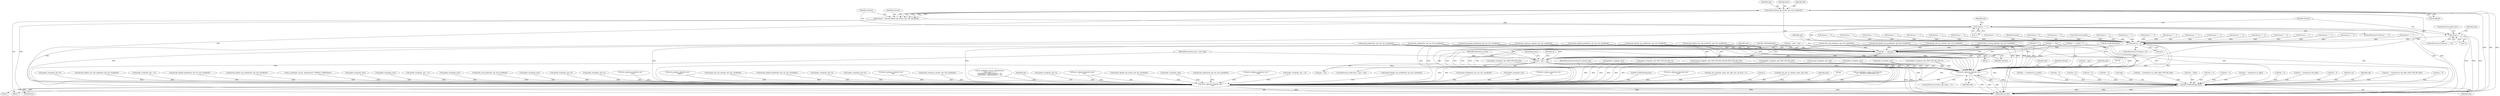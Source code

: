 digraph "0_tcpdump_af2cf04a9394c1a56227c2289ae8da262828294a@pointer" {
"1001521" [label="(Call,decode_labeled_vpn_l2(ndo, tptr, buf, sizeof(buf)))"];
"1001519" [label="(Call,advance = decode_labeled_vpn_l2(ndo, tptr, buf, sizeof(buf)))"];
"1001528" [label="(Call,advance == -1)"];
"1001538" [label="(Call,advance == -2)"];
"1001649" [label="(Call,advance < 0)"];
"1001653" [label="(Call,tptr += advance)"];
"1001186" [label="(Call,tptr < pptr + len)"];
"1001634" [label="(Call,print_unknown_data(ndo, tptr, \"\n\t    \", tlen))"];
"1001616" [label="(Call,ND_TCHECK2(*tptr,tlen))"];
"1002940" [label="(Call,print_unknown_data(ndo, pptr, \"\n\t    \", len))"];
"1001187" [label="(Identifier,tptr)"];
"1001417" [label="(Call,advance == -1)"];
"1001837" [label="(Call,decode_prefix6(ndo, tptr, len, buf, sizeof(buf)))"];
"1001523" [label="(Identifier,tptr)"];
"1000568" [label="(Call,ipaddr_string(ndo, tptr))"];
"1001560" [label="(Call,advance == -1)"];
"1001394" [label="(Call,advance == -2)"];
"1002397" [label="(Call,print_unknown_data(ndo, tptr, \"\n\t      \", 8))"];
"1000332" [label="(Call,ipaddr_string(ndo, tptr))"];
"1000702" [label="(Call,tlen = nhlen)"];
"1001530" [label="(Call,-1)"];
"1001981" [label="(Call,decode_clnp_prefix(ndo, tptr, buf, sizeof(buf)))"];
"1002535" [label="(Call,ipaddr_string(ndo, tptr))"];
"1001298" [label="(Call,advance == -2)"];
"1001540" [label="(Call,-2)"];
"1001636" [label="(Identifier,tptr)"];
"1001640" [label="(Identifier,advance)"];
"1001330" [label="(Call,advance == -2)"];
"1002222" [label="(Call,ipaddr_string(ndo, tptr+4))"];
"1002238" [label="(Call,ipaddr_string(ndo, tptr+2))"];
"1001634" [label="(Call,print_unknown_data(ndo, tptr, \"\n\t    \", tlen))"];
"1001570" [label="(Call,advance == -2)"];
"1002571" [label="(Call,print_unknown_data(ndo, tptr, \"\n\t      \", tlen))"];
"1001313" [label="(Call,decode_rt_routing_info(ndo, tptr, buf, sizeof(buf)))"];
"1001616" [label="(Call,ND_TCHECK2(*tptr,tlen))"];
"1002654" [label="(Call,print_unknown_data(ndo, tptr,\"\n\t      \", length))"];
"1002045" [label="(Call,decode_mdt_vpn_nlri(ndo, tptr, buf, sizeof(buf)))"];
"1000794" [label="(Call,tlen = 0)"];
"1001877" [label="(Call,decode_labeled_prefix6(ndo, tptr, len, buf, sizeof(buf)))"];
"1000129" [label="(MethodParameterIn,u_int len)"];
"1002501" [label="(Call,ipaddr_string(ndo, tptr+4))"];
"1001000" [label="(Call,tlen = 0)"];
"1001496" [label="(Call,advance == -1)"];
"1000771" [label="(Call,tlen -= sizeof(struct in_addr))"];
"1001249" [label="(Call,advance == -1)"];
"1000768" [label="(Call,ipaddr_string(ndo, tptr))"];
"1002077" [label="(Call,decode_multicast_vpn(ndo, tptr, buf, sizeof(buf)))"];
"1001172" [label="(Call,tptr += tptr[0] + 1)"];
"1001653" [label="(Call,tptr += advance)"];
"1001241" [label="(Call,decode_labeled_prefix4(ndo, tptr, len, buf, sizeof(buf)))"];
"1000259" [label="(Call,as_printf(ndo, astostr, sizeof(astostr),\n\t\t\t\tas_size == 2 ?\n\t\t\t\tEXTRACT_16BITS(&tptr[2 + i]) :\n\t\t\t\tEXTRACT_32BITS(&tptr[2 + i])))"];
"1000940" [label="(Call,tlen = 0)"];
"1000865" [label="(Call,tlen -= sizeof(struct in6_addr))"];
"1000888" [label="(Call,tlen = 0)"];
"1002941" [label="(Identifier,ndo)"];
"1002303" [label="(Call,ipaddr_string(ndo, tptr+2))"];
"1001434" [label="(Call,advance == -3)"];
"1002921" [label="(Call,print_unknown_data(ndo, pptr, \"\n\t    \", len))"];
"1001198" [label="(Block,)"];
"1001949" [label="(Call,decode_labeled_vpn_l2(ndo, tptr, buf, sizeof(buf)))"];
"1000146" [label="(Call,tlen=len)"];
"1001655" [label="(Identifier,advance)"];
"1001622" [label="(Identifier,ndo)"];
"1002518" [label="(Call,ipaddr_string(ndo, tptr))"];
"1000915" [label="(Call,tlen -= (sizeof(struct in6_addr)+BGP_VPN_RD_LEN))"];
"1001191" [label="(Block,)"];
"1002940" [label="(Call,print_unknown_data(ndo, pptr, \"\n\t    \", len))"];
"1002950" [label="(MethodReturn,RET)"];
"1001725" [label="(Call,decode_prefix4(ndo, tptr, len, buf, sizeof(buf)))"];
"1001019" [label="(Call,isonsap_string(ndo, tptr+BGP_VPN_RD_LEN,tlen-BGP_VPN_RD_LEN))"];
"1000846" [label="(Call,tlen = 0)"];
"1000959" [label="(Call,tlen -= (sizeof(struct in_addr)))"];
"1001352" [label="(Call,advance == -1)"];
"1000128" [label="(MethodParameterIn,const u_char *pptr)"];
"1001522" [label="(Identifier,ndo)"];
"1001638" [label="(Identifier,tlen)"];
"1001474" [label="(Call,advance == -3)"];
"1001077" [label="(Call,ip6addr_string(ndo, tptr+BGP_VPN_RD_LEN+3))"];
"1002128" [label="(Call,print_unknown_data(ndo, tptr-3, \"\n\t    \", tlen))"];
"1000429" [label="(Call,ipaddr_string(ndo, tptr + 4))"];
"1001281" [label="(Call,decode_labeled_vpn_prefix4(ndo, tptr, buf, sizeof(buf)))"];
"1001288" [label="(Call,advance == -1)"];
"1001917" [label="(Call,decode_labeled_vpn_prefix6(ndo, tptr, buf, sizeof(buf)))"];
"1000143" [label="(Call,tptr = pptr)"];
"1001527" [label="(ControlStructure,if (advance == -1))"];
"1001048" [label="(Call,ipaddr_string(ndo, tptr+BGP_VPN_RD_LEN+4))"];
"1001553" [label="(Call,decode_clnp_prefix(ndo, tptr, buf, sizeof(buf)))"];
"1001529" [label="(Identifier,advance)"];
"1001546" [label="(Identifier,ndo)"];
"1001525" [label="(Call,sizeof(buf))"];
"1001542" [label="(ControlStructure,goto trunc;)"];
"1001649" [label="(Call,advance < 0)"];
"1001160" [label="(Call,ND_TCHECK(tptr[0]))"];
"1001201" [label="(Call,decode_prefix4(ndo, tptr, len, buf, sizeof(buf)))"];
"1001537" [label="(ControlStructure,if (advance == -2))"];
"1000910" [label="(Call,ip6addr_string(ndo, tptr+BGP_VPN_RD_LEN))"];
"1001457" [label="(Call,advance == -1)"];
"1001519" [label="(Call,advance = decode_labeled_vpn_l2(ndo, tptr, buf, sizeof(buf)))"];
"1000978" [label="(Call,isonsap_string(ndo, tptr, tlen))"];
"1001087" [label="(Call,tlen = 0)"];
"1001130" [label="(Call,tptr += tlen)"];
"1001188" [label="(Call,pptr + len)"];
"1002317" [label="(Call,ipaddr_string(ndo, tptr+2))"];
"1001524" [label="(Identifier,buf)"];
"1001506" [label="(Call,advance == -2)"];
"1000126" [label="(MethodParameterIn,netdissect_options *ndo)"];
"1001539" [label="(Identifier,advance)"];
"1001648" [label="(ControlStructure,if (advance < 0))"];
"1001619" [label="(Identifier,tlen)"];
"1000683" [label="(Call,print_unknown_data(ndo, tptr, \"\n\t    \", tlen))"];
"1000862" [label="(Call,ip6addr_string(ndo, tptr))"];
"1001592" [label="(Call,advance == -1)"];
"1002936" [label="(Call,ND_TCHECK2(*pptr,len))"];
"1001528" [label="(Call,advance == -1)"];
"1001635" [label="(Identifier,ndo)"];
"1001384" [label="(Call,advance == -1)"];
"1001133" [label="(Call,ND_TCHECK(tptr[0]))"];
"1001521" [label="(Call,decode_labeled_vpn_l2(ndo, tptr, buf, sizeof(buf)))"];
"1000719" [label="(Call,tlen > 0)"];
"1001111" [label="(Call,print_unknown_data(ndo, tptr, \"\n\t    \", tlen))"];
"1001602" [label="(Call,advance == -2)"];
"1002828" [label="(Call,bgp_attr_print(ndo, atype, tptr, alen, attr_set_level + 1))"];
"1001656" [label="(JumpTarget,done:)"];
"1002946" [label="(Literal,1)"];
"1001142" [label="(Call,tptr++)"];
"1000201" [label="(Call,bgp_attr_get_as_size(ndo, atype, pptr, len))"];
"1001637" [label="(Literal,\"\n\t    \")"];
"1002942" [label="(Identifier,pptr)"];
"1001489" [label="(Call,decode_labeled_vpn_prefix6(ndo, tptr, buf, sizeof(buf)))"];
"1002943" [label="(Literal,\"\n\t    \")"];
"1002256" [label="(Call,as_printf(ndo, astostr, sizeof(astostr),\n\t\t\t    EXTRACT_32BITS(tptr+2)))"];
"1001642" [label="(Call,tptr = pptr + len)"];
"1002480" [label="(Call,ipaddr_string(ndo, tptr+4))"];
"1001362" [label="(Call,advance == -2)"];
"1001650" [label="(Identifier,advance)"];
"1001538" [label="(Call,advance == -2)"];
"1000985" [label="(Call,tlen = 0)"];
"1002013" [label="(Call,decode_labeled_vpn_clnp_prefix(ndo, tptr, buf, sizeof(buf)))"];
"1001639" [label="(Call,advance = 0)"];
"1001449" [label="(Call,decode_labeled_prefix6(ndo, tptr, len, buf, sizeof(buf)))"];
"1001185" [label="(ControlStructure,while (tptr < pptr + len))"];
"1001520" [label="(Identifier,advance)"];
"1001226" [label="(Call,advance == -3)"];
"1002944" [label="(Identifier,len)"];
"1000464" [label="(Call,ipaddr_string(ndo, tptr + 4))"];
"1001195" [label="(Identifier,af)"];
"1001377" [label="(Call,decode_mdt_vpn_nlri(ndo, tptr, buf, sizeof(buf)))"];
"1001765" [label="(Call,decode_labeled_prefix4(ndo, tptr, len, buf, sizeof(buf)))"];
"1000752" [label="(Call,tlen = 0)"];
"1001585" [label="(Call,decode_labeled_vpn_clnp_prefix(ndo, tptr, buf, sizeof(buf)))"];
"1001805" [label="(Call,decode_labeled_vpn_prefix4(ndo, tptr, buf, sizeof(buf)))"];
"1002935" [label="(Block,)"];
"1000956" [label="(Call,ipaddr_string(ndo, tptr))"];
"1001186" [label="(Call,tptr < pptr + len)"];
"1000816" [label="(Call,ipaddr_string(ndo, tptr+BGP_VPN_RD_LEN))"];
"1002682" [label="(Call,as_printf(ndo, astostr, sizeof(astostr), EXTRACT_32BITS(tptr)))"];
"1001654" [label="(Identifier,tptr)"];
"1001534" [label="(Identifier,ndo)"];
"1001345" [label="(Call,decode_multicast_vpn(ndo, tptr, buf, sizeof(buf)))"];
"1000599" [label="(Call,ipaddr_string(ndo, tptr))"];
"1002555" [label="(Call,ipaddr_string(ndo, tptr))"];
"1001651" [label="(Literal,0)"];
"1001652" [label="(ControlStructure,break;)"];
"1001617" [label="(Call,*tptr)"];
"1001409" [label="(Call,decode_prefix6(ndo, tptr, len, buf, sizeof(buf)))"];
"1000821" [label="(Call,tlen -= (sizeof(struct in_addr)+BGP_VPN_RD_LEN))"];
"1001209" [label="(Call,advance == -1)"];
"1001320" [label="(Call,advance == -1)"];
"1000409" [label="(Call,ipaddr_string(ndo, tptr + 2))"];
"1001628" [label="(ControlStructure,if (ndo->ndo_vflag <= 1))"];
"1001266" [label="(Call,advance == -3)"];
"1001521" -> "1001519"  [label="AST: "];
"1001521" -> "1001525"  [label="CFG: "];
"1001522" -> "1001521"  [label="AST: "];
"1001523" -> "1001521"  [label="AST: "];
"1001524" -> "1001521"  [label="AST: "];
"1001525" -> "1001521"  [label="AST: "];
"1001519" -> "1001521"  [label="CFG: "];
"1001521" -> "1002950"  [label="DDG: "];
"1001521" -> "1002950"  [label="DDG: "];
"1001521" -> "1002950"  [label="DDG: "];
"1001521" -> "1001519"  [label="DDG: "];
"1001521" -> "1001519"  [label="DDG: "];
"1001521" -> "1001519"  [label="DDG: "];
"1001521" -> "1001634"  [label="DDG: "];
"1001521" -> "1001653"  [label="DDG: "];
"1001521" -> "1002940"  [label="DDG: "];
"1001519" -> "1001198"  [label="AST: "];
"1001520" -> "1001519"  [label="AST: "];
"1001529" -> "1001519"  [label="CFG: "];
"1001519" -> "1002950"  [label="DDG: "];
"1001519" -> "1001528"  [label="DDG: "];
"1001528" -> "1001527"  [label="AST: "];
"1001528" -> "1001530"  [label="CFG: "];
"1001529" -> "1001528"  [label="AST: "];
"1001530" -> "1001528"  [label="AST: "];
"1001534" -> "1001528"  [label="CFG: "];
"1001539" -> "1001528"  [label="CFG: "];
"1001528" -> "1002950"  [label="DDG: "];
"1001528" -> "1002950"  [label="DDG: "];
"1001528" -> "1002950"  [label="DDG: "];
"1001530" -> "1001528"  [label="DDG: "];
"1001528" -> "1001538"  [label="DDG: "];
"1001528" -> "1001649"  [label="DDG: "];
"1001538" -> "1001537"  [label="AST: "];
"1001538" -> "1001540"  [label="CFG: "];
"1001539" -> "1001538"  [label="AST: "];
"1001540" -> "1001538"  [label="AST: "];
"1001542" -> "1001538"  [label="CFG: "];
"1001546" -> "1001538"  [label="CFG: "];
"1001538" -> "1002950"  [label="DDG: "];
"1001538" -> "1002950"  [label="DDG: "];
"1001538" -> "1002950"  [label="DDG: "];
"1001540" -> "1001538"  [label="DDG: "];
"1001538" -> "1001649"  [label="DDG: "];
"1001649" -> "1001648"  [label="AST: "];
"1001649" -> "1001651"  [label="CFG: "];
"1001650" -> "1001649"  [label="AST: "];
"1001651" -> "1001649"  [label="AST: "];
"1001652" -> "1001649"  [label="CFG: "];
"1001654" -> "1001649"  [label="CFG: "];
"1001649" -> "1002950"  [label="DDG: "];
"1001649" -> "1002950"  [label="DDG: "];
"1001474" -> "1001649"  [label="DDG: "];
"1001592" -> "1001649"  [label="DDG: "];
"1001417" -> "1001649"  [label="DDG: "];
"1001457" -> "1001649"  [label="DDG: "];
"1001226" -> "1001649"  [label="DDG: "];
"1001288" -> "1001649"  [label="DDG: "];
"1001602" -> "1001649"  [label="DDG: "];
"1001506" -> "1001649"  [label="DDG: "];
"1001209" -> "1001649"  [label="DDG: "];
"1001266" -> "1001649"  [label="DDG: "];
"1001496" -> "1001649"  [label="DDG: "];
"1001384" -> "1001649"  [label="DDG: "];
"1001298" -> "1001649"  [label="DDG: "];
"1001352" -> "1001649"  [label="DDG: "];
"1001639" -> "1001649"  [label="DDG: "];
"1001320" -> "1001649"  [label="DDG: "];
"1001249" -> "1001649"  [label="DDG: "];
"1001434" -> "1001649"  [label="DDG: "];
"1001362" -> "1001649"  [label="DDG: "];
"1001560" -> "1001649"  [label="DDG: "];
"1001570" -> "1001649"  [label="DDG: "];
"1001394" -> "1001649"  [label="DDG: "];
"1001330" -> "1001649"  [label="DDG: "];
"1001649" -> "1001653"  [label="DDG: "];
"1001653" -> "1001191"  [label="AST: "];
"1001653" -> "1001655"  [label="CFG: "];
"1001654" -> "1001653"  [label="AST: "];
"1001655" -> "1001653"  [label="AST: "];
"1001187" -> "1001653"  [label="CFG: "];
"1001653" -> "1002950"  [label="DDG: "];
"1001653" -> "1001186"  [label="DDG: "];
"1001642" -> "1001653"  [label="DDG: "];
"1001281" -> "1001653"  [label="DDG: "];
"1001449" -> "1001653"  [label="DDG: "];
"1001585" -> "1001653"  [label="DDG: "];
"1001409" -> "1001653"  [label="DDG: "];
"1001241" -> "1001653"  [label="DDG: "];
"1001553" -> "1001653"  [label="DDG: "];
"1001201" -> "1001653"  [label="DDG: "];
"1001377" -> "1001653"  [label="DDG: "];
"1001489" -> "1001653"  [label="DDG: "];
"1001345" -> "1001653"  [label="DDG: "];
"1001313" -> "1001653"  [label="DDG: "];
"1001172" -> "1001653"  [label="DDG: "];
"1001160" -> "1001653"  [label="DDG: "];
"1001142" -> "1001653"  [label="DDG: "];
"1001133" -> "1001653"  [label="DDG: "];
"1001130" -> "1001653"  [label="DDG: "];
"1001186" -> "1001185"  [label="AST: "];
"1001186" -> "1001188"  [label="CFG: "];
"1001187" -> "1001186"  [label="AST: "];
"1001188" -> "1001186"  [label="AST: "];
"1001195" -> "1001186"  [label="CFG: "];
"1001656" -> "1001186"  [label="CFG: "];
"1001186" -> "1002950"  [label="DDG: "];
"1001186" -> "1002950"  [label="DDG: "];
"1001186" -> "1002950"  [label="DDG: "];
"1001172" -> "1001186"  [label="DDG: "];
"1001142" -> "1001186"  [label="DDG: "];
"1001160" -> "1001186"  [label="DDG: "];
"1001133" -> "1001186"  [label="DDG: "];
"1001130" -> "1001186"  [label="DDG: "];
"1000128" -> "1001186"  [label="DDG: "];
"1001449" -> "1001186"  [label="DDG: "];
"1001201" -> "1001186"  [label="DDG: "];
"1001241" -> "1001186"  [label="DDG: "];
"1001409" -> "1001186"  [label="DDG: "];
"1000129" -> "1001186"  [label="DDG: "];
"1001186" -> "1001634"  [label="DDG: "];
"1001634" -> "1001628"  [label="AST: "];
"1001634" -> "1001638"  [label="CFG: "];
"1001635" -> "1001634"  [label="AST: "];
"1001636" -> "1001634"  [label="AST: "];
"1001637" -> "1001634"  [label="AST: "];
"1001638" -> "1001634"  [label="AST: "];
"1001640" -> "1001634"  [label="CFG: "];
"1001634" -> "1002950"  [label="DDG: "];
"1001634" -> "1002950"  [label="DDG: "];
"1001634" -> "1002950"  [label="DDG: "];
"1001634" -> "1001616"  [label="DDG: "];
"1001048" -> "1001634"  [label="DDG: "];
"1001553" -> "1001634"  [label="DDG: "];
"1001019" -> "1001634"  [label="DDG: "];
"1001449" -> "1001634"  [label="DDG: "];
"1001409" -> "1001634"  [label="DDG: "];
"1000910" -> "1001634"  [label="DDG: "];
"1000816" -> "1001634"  [label="DDG: "];
"1000978" -> "1001634"  [label="DDG: "];
"1000768" -> "1001634"  [label="DDG: "];
"1001077" -> "1001634"  [label="DDG: "];
"1001201" -> "1001634"  [label="DDG: "];
"1000956" -> "1001634"  [label="DDG: "];
"1001345" -> "1001634"  [label="DDG: "];
"1001241" -> "1001634"  [label="DDG: "];
"1001281" -> "1001634"  [label="DDG: "];
"1000862" -> "1001634"  [label="DDG: "];
"1001585" -> "1001634"  [label="DDG: "];
"1001313" -> "1001634"  [label="DDG: "];
"1001489" -> "1001634"  [label="DDG: "];
"1001377" -> "1001634"  [label="DDG: "];
"1000126" -> "1001634"  [label="DDG: "];
"1000143" -> "1001634"  [label="DDG: "];
"1001172" -> "1001634"  [label="DDG: "];
"1001160" -> "1001634"  [label="DDG: "];
"1001142" -> "1001634"  [label="DDG: "];
"1001133" -> "1001634"  [label="DDG: "];
"1001130" -> "1001634"  [label="DDG: "];
"1001616" -> "1001634"  [label="DDG: "];
"1001634" -> "1002940"  [label="DDG: "];
"1001616" -> "1001198"  [label="AST: "];
"1001616" -> "1001619"  [label="CFG: "];
"1001617" -> "1001616"  [label="AST: "];
"1001619" -> "1001616"  [label="AST: "];
"1001622" -> "1001616"  [label="CFG: "];
"1001616" -> "1002950"  [label="DDG: "];
"1001616" -> "1002950"  [label="DDG: "];
"1001616" -> "1002950"  [label="DDG: "];
"1001172" -> "1001616"  [label="DDG: "];
"1001160" -> "1001616"  [label="DDG: "];
"1001142" -> "1001616"  [label="DDG: "];
"1001133" -> "1001616"  [label="DDG: "];
"1001130" -> "1001616"  [label="DDG: "];
"1000146" -> "1001616"  [label="DDG: "];
"1000865" -> "1001616"  [label="DDG: "];
"1001087" -> "1001616"  [label="DDG: "];
"1001000" -> "1001616"  [label="DDG: "];
"1000719" -> "1001616"  [label="DDG: "];
"1000821" -> "1001616"  [label="DDG: "];
"1000959" -> "1001616"  [label="DDG: "];
"1000771" -> "1001616"  [label="DDG: "];
"1000915" -> "1001616"  [label="DDG: "];
"1000940" -> "1001616"  [label="DDG: "];
"1000752" -> "1001616"  [label="DDG: "];
"1000794" -> "1001616"  [label="DDG: "];
"1000985" -> "1001616"  [label="DDG: "];
"1000702" -> "1001616"  [label="DDG: "];
"1000888" -> "1001616"  [label="DDG: "];
"1000846" -> "1001616"  [label="DDG: "];
"1002940" -> "1002935"  [label="AST: "];
"1002940" -> "1002944"  [label="CFG: "];
"1002941" -> "1002940"  [label="AST: "];
"1002942" -> "1002940"  [label="AST: "];
"1002943" -> "1002940"  [label="AST: "];
"1002944" -> "1002940"  [label="AST: "];
"1002946" -> "1002940"  [label="CFG: "];
"1002940" -> "1002950"  [label="DDG: "];
"1002940" -> "1002950"  [label="DDG: "];
"1002940" -> "1002950"  [label="DDG: "];
"1002940" -> "1002950"  [label="DDG: "];
"1002828" -> "1002940"  [label="DDG: "];
"1001837" -> "1002940"  [label="DDG: "];
"1001019" -> "1002940"  [label="DDG: "];
"1002397" -> "1002940"  [label="DDG: "];
"1002501" -> "1002940"  [label="DDG: "];
"1001877" -> "1002940"  [label="DDG: "];
"1002518" -> "1002940"  [label="DDG: "];
"1000259" -> "1002940"  [label="DDG: "];
"1001048" -> "1002940"  [label="DDG: "];
"1001725" -> "1002940"  [label="DDG: "];
"1000683" -> "1002940"  [label="DDG: "];
"1000332" -> "1002940"  [label="DDG: "];
"1002222" -> "1002940"  [label="DDG: "];
"1001765" -> "1002940"  [label="DDG: "];
"1001949" -> "1002940"  [label="DDG: "];
"1001981" -> "1002940"  [label="DDG: "];
"1000568" -> "1002940"  [label="DDG: "];
"1002045" -> "1002940"  [label="DDG: "];
"1000464" -> "1002940"  [label="DDG: "];
"1000910" -> "1002940"  [label="DDG: "];
"1001917" -> "1002940"  [label="DDG: "];
"1002256" -> "1002940"  [label="DDG: "];
"1001409" -> "1002940"  [label="DDG: "];
"1002317" -> "1002940"  [label="DDG: "];
"1002682" -> "1002940"  [label="DDG: "];
"1000816" -> "1002940"  [label="DDG: "];
"1000978" -> "1002940"  [label="DDG: "];
"1000768" -> "1002940"  [label="DDG: "];
"1001077" -> "1002940"  [label="DDG: "];
"1001201" -> "1002940"  [label="DDG: "];
"1002077" -> "1002940"  [label="DDG: "];
"1000956" -> "1002940"  [label="DDG: "];
"1000599" -> "1002940"  [label="DDG: "];
"1002555" -> "1002940"  [label="DDG: "];
"1001553" -> "1002940"  [label="DDG: "];
"1002571" -> "1002940"  [label="DDG: "];
"1002238" -> "1002940"  [label="DDG: "];
"1002128" -> "1002940"  [label="DDG: "];
"1001345" -> "1002940"  [label="DDG: "];
"1000409" -> "1002940"  [label="DDG: "];
"1002654" -> "1002940"  [label="DDG: "];
"1002013" -> "1002940"  [label="DDG: "];
"1001241" -> "1002940"  [label="DDG: "];
"1001281" -> "1002940"  [label="DDG: "];
"1000862" -> "1002940"  [label="DDG: "];
"1002535" -> "1002940"  [label="DDG: "];
"1001805" -> "1002940"  [label="DDG: "];
"1001449" -> "1002940"  [label="DDG: "];
"1002480" -> "1002940"  [label="DDG: "];
"1002921" -> "1002940"  [label="DDG: "];
"1002921" -> "1002940"  [label="DDG: "];
"1001585" -> "1002940"  [label="DDG: "];
"1001313" -> "1002940"  [label="DDG: "];
"1000429" -> "1002940"  [label="DDG: "];
"1001489" -> "1002940"  [label="DDG: "];
"1001377" -> "1002940"  [label="DDG: "];
"1001111" -> "1002940"  [label="DDG: "];
"1000201" -> "1002940"  [label="DDG: "];
"1000201" -> "1002940"  [label="DDG: "];
"1002303" -> "1002940"  [label="DDG: "];
"1000126" -> "1002940"  [label="DDG: "];
"1000128" -> "1002940"  [label="DDG: "];
"1002936" -> "1002940"  [label="DDG: "];
"1000129" -> "1002940"  [label="DDG: "];
}
